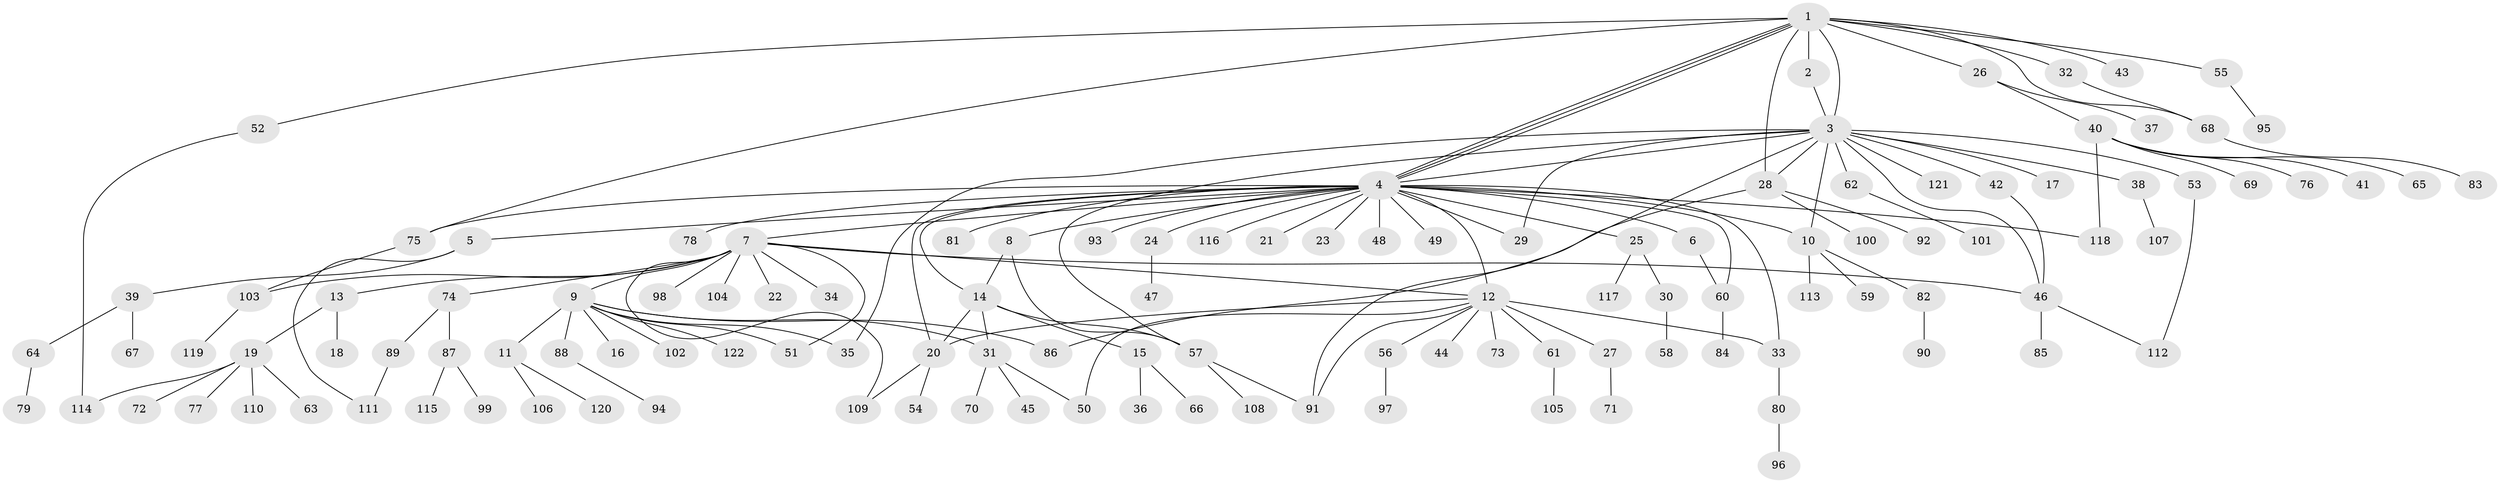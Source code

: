 // coarse degree distribution, {13: 0.0136986301369863, 2: 0.2328767123287671, 15: 0.0136986301369863, 26: 0.0136986301369863, 3: 0.1095890410958904, 12: 0.0136986301369863, 8: 0.0136986301369863, 5: 0.0273972602739726, 11: 0.0136986301369863, 6: 0.0136986301369863, 1: 0.5342465753424658}
// Generated by graph-tools (version 1.1) at 2025/18/03/04/25 18:18:26]
// undirected, 122 vertices, 153 edges
graph export_dot {
graph [start="1"]
  node [color=gray90,style=filled];
  1;
  2;
  3;
  4;
  5;
  6;
  7;
  8;
  9;
  10;
  11;
  12;
  13;
  14;
  15;
  16;
  17;
  18;
  19;
  20;
  21;
  22;
  23;
  24;
  25;
  26;
  27;
  28;
  29;
  30;
  31;
  32;
  33;
  34;
  35;
  36;
  37;
  38;
  39;
  40;
  41;
  42;
  43;
  44;
  45;
  46;
  47;
  48;
  49;
  50;
  51;
  52;
  53;
  54;
  55;
  56;
  57;
  58;
  59;
  60;
  61;
  62;
  63;
  64;
  65;
  66;
  67;
  68;
  69;
  70;
  71;
  72;
  73;
  74;
  75;
  76;
  77;
  78;
  79;
  80;
  81;
  82;
  83;
  84;
  85;
  86;
  87;
  88;
  89;
  90;
  91;
  92;
  93;
  94;
  95;
  96;
  97;
  98;
  99;
  100;
  101;
  102;
  103;
  104;
  105;
  106;
  107;
  108;
  109;
  110;
  111;
  112;
  113;
  114;
  115;
  116;
  117;
  118;
  119;
  120;
  121;
  122;
  1 -- 2;
  1 -- 3;
  1 -- 4;
  1 -- 4;
  1 -- 4;
  1 -- 26;
  1 -- 28;
  1 -- 32;
  1 -- 43;
  1 -- 52;
  1 -- 55;
  1 -- 68;
  1 -- 75;
  2 -- 3;
  3 -- 4;
  3 -- 10;
  3 -- 17;
  3 -- 28;
  3 -- 29;
  3 -- 35;
  3 -- 38;
  3 -- 42;
  3 -- 46;
  3 -- 53;
  3 -- 57;
  3 -- 62;
  3 -- 91;
  3 -- 121;
  4 -- 5;
  4 -- 6;
  4 -- 7;
  4 -- 8;
  4 -- 10;
  4 -- 12;
  4 -- 14;
  4 -- 20;
  4 -- 21;
  4 -- 23;
  4 -- 24;
  4 -- 25;
  4 -- 29;
  4 -- 33;
  4 -- 48;
  4 -- 49;
  4 -- 60;
  4 -- 75;
  4 -- 78;
  4 -- 81;
  4 -- 93;
  4 -- 116;
  4 -- 118;
  5 -- 39;
  5 -- 111;
  6 -- 60;
  7 -- 9;
  7 -- 12;
  7 -- 13;
  7 -- 22;
  7 -- 34;
  7 -- 46;
  7 -- 51;
  7 -- 74;
  7 -- 98;
  7 -- 103;
  7 -- 104;
  7 -- 109;
  8 -- 14;
  8 -- 57;
  9 -- 11;
  9 -- 16;
  9 -- 31;
  9 -- 35;
  9 -- 51;
  9 -- 86;
  9 -- 88;
  9 -- 102;
  9 -- 122;
  10 -- 59;
  10 -- 82;
  10 -- 113;
  11 -- 106;
  11 -- 120;
  12 -- 20;
  12 -- 27;
  12 -- 33;
  12 -- 44;
  12 -- 50;
  12 -- 56;
  12 -- 61;
  12 -- 73;
  12 -- 91;
  13 -- 18;
  13 -- 19;
  14 -- 15;
  14 -- 20;
  14 -- 31;
  14 -- 57;
  15 -- 36;
  15 -- 66;
  19 -- 63;
  19 -- 72;
  19 -- 77;
  19 -- 110;
  19 -- 114;
  20 -- 54;
  20 -- 109;
  24 -- 47;
  25 -- 30;
  25 -- 117;
  26 -- 37;
  26 -- 40;
  27 -- 71;
  28 -- 86;
  28 -- 92;
  28 -- 100;
  30 -- 58;
  31 -- 45;
  31 -- 50;
  31 -- 70;
  32 -- 68;
  33 -- 80;
  38 -- 107;
  39 -- 64;
  39 -- 67;
  40 -- 41;
  40 -- 65;
  40 -- 69;
  40 -- 76;
  40 -- 118;
  42 -- 46;
  46 -- 85;
  46 -- 112;
  52 -- 114;
  53 -- 112;
  55 -- 95;
  56 -- 97;
  57 -- 91;
  57 -- 108;
  60 -- 84;
  61 -- 105;
  62 -- 101;
  64 -- 79;
  68 -- 83;
  74 -- 87;
  74 -- 89;
  75 -- 103;
  80 -- 96;
  82 -- 90;
  87 -- 99;
  87 -- 115;
  88 -- 94;
  89 -- 111;
  103 -- 119;
}
